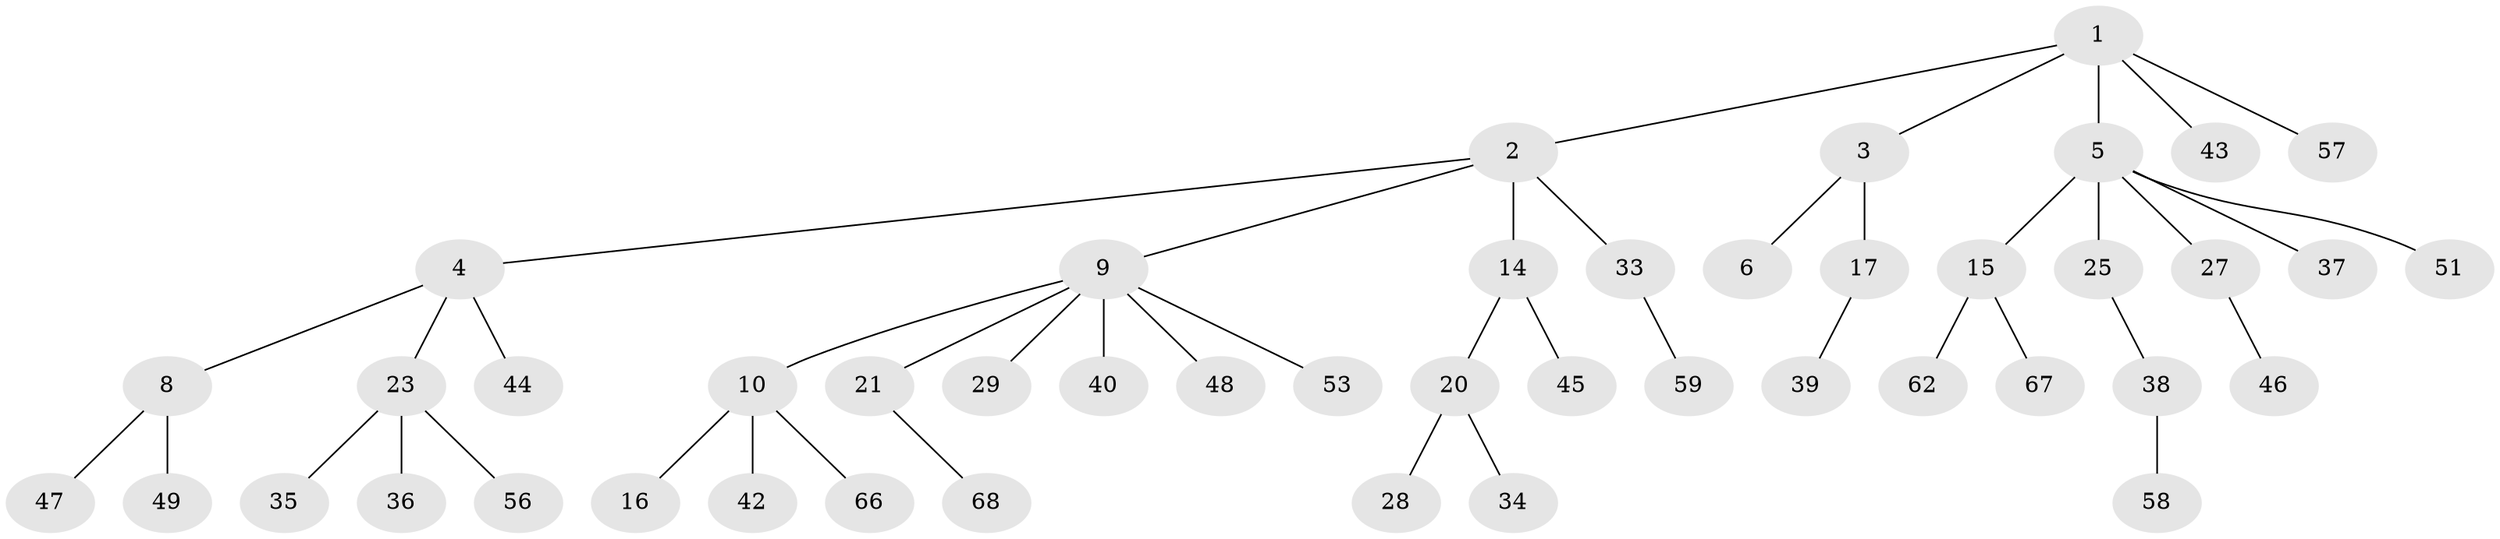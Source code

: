 // original degree distribution, {5: 0.058823529411764705, 3: 0.16176470588235295, 4: 0.07352941176470588, 1: 0.5147058823529411, 2: 0.19117647058823528}
// Generated by graph-tools (version 1.1) at 2025/42/03/06/25 10:42:04]
// undirected, 46 vertices, 45 edges
graph export_dot {
graph [start="1"]
  node [color=gray90,style=filled];
  1 [super="+12"];
  2 [super="+7"];
  3;
  4 [super="+55"];
  5 [super="+13"];
  6;
  8 [super="+18"];
  9 [super="+11"];
  10 [super="+22"];
  14 [super="+26"];
  15 [super="+30"];
  16 [super="+19"];
  17 [super="+31"];
  20 [super="+64"];
  21 [super="+24"];
  23 [super="+32"];
  25 [super="+41"];
  27 [super="+50"];
  28;
  29;
  33 [super="+61"];
  34;
  35;
  36;
  37;
  38 [super="+54"];
  39;
  40 [super="+52"];
  42;
  43 [super="+63"];
  44;
  45;
  46;
  47;
  48;
  49;
  51 [super="+60"];
  53;
  56;
  57;
  58;
  59;
  62 [super="+65"];
  66;
  67;
  68;
  1 -- 2;
  1 -- 3;
  1 -- 5;
  1 -- 43;
  1 -- 57;
  2 -- 4;
  2 -- 14;
  2 -- 33;
  2 -- 9;
  3 -- 6;
  3 -- 17;
  4 -- 8;
  4 -- 23;
  4 -- 44;
  5 -- 37;
  5 -- 51;
  5 -- 25;
  5 -- 27;
  5 -- 15;
  8 -- 47;
  8 -- 49;
  9 -- 10;
  9 -- 40;
  9 -- 53;
  9 -- 48;
  9 -- 21;
  9 -- 29;
  10 -- 16;
  10 -- 42;
  10 -- 66;
  14 -- 20;
  14 -- 45;
  15 -- 67;
  15 -- 62;
  17 -- 39;
  20 -- 28;
  20 -- 34;
  21 -- 68;
  23 -- 36;
  23 -- 56;
  23 -- 35;
  25 -- 38;
  27 -- 46;
  33 -- 59;
  38 -- 58;
}

